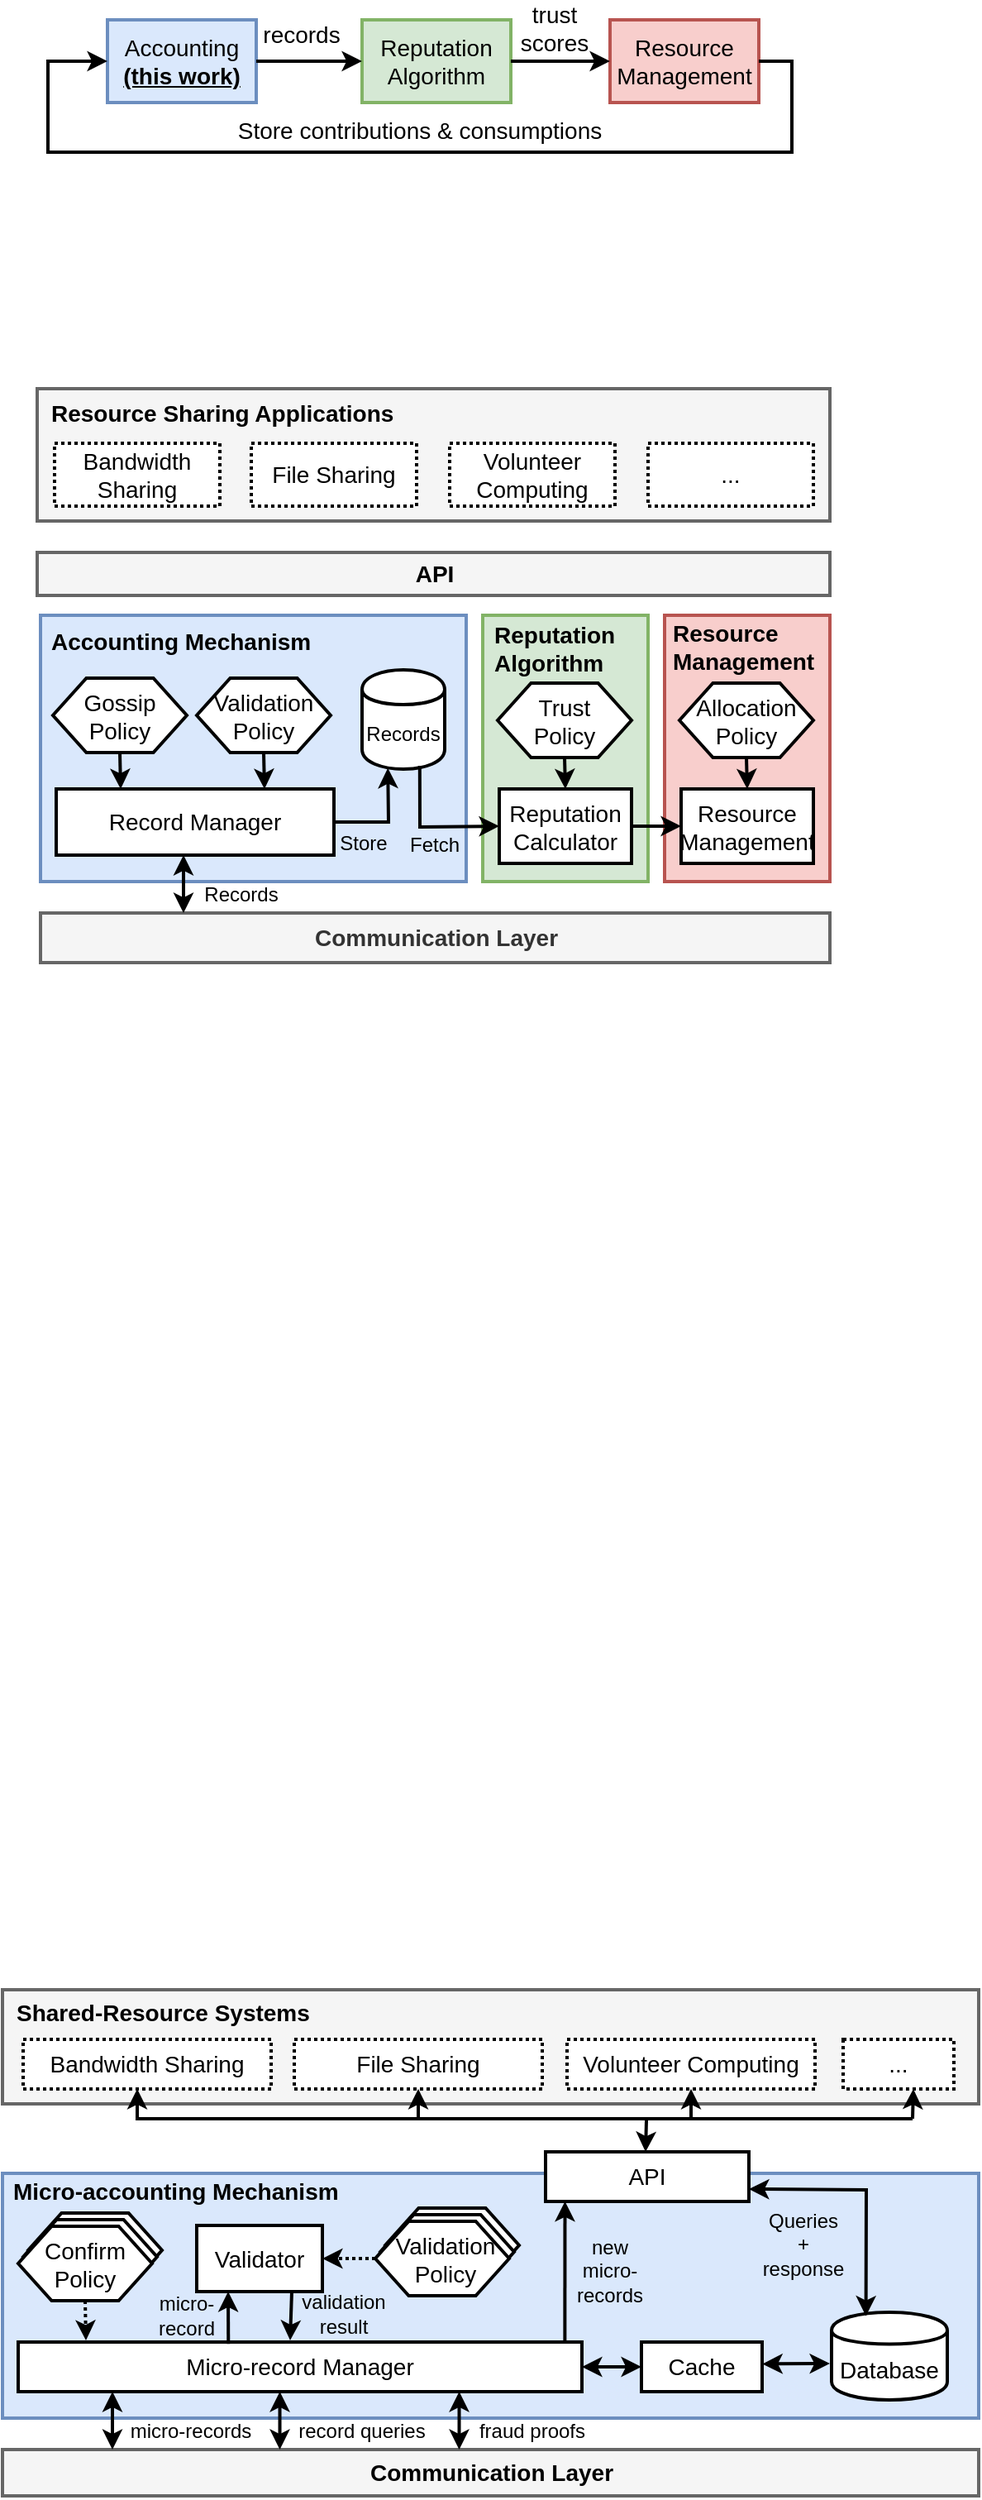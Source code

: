 <mxfile version="13.6.4" type="device"><diagram id="RrveOUEFvuONZCSii_6v" name="Page-1"><mxGraphModel dx="2066" dy="1179" grid="1" gridSize="10" guides="1" tooltips="1" connect="1" arrows="1" fold="1" page="1" pageScale="1" pageWidth="827" pageHeight="1169" math="0" shadow="0"><root><mxCell id="0"/><mxCell id="1" parent="0"/><mxCell id="5gtxCK8txCuYHOEjwsfB-2" value="" style="rounded=0;whiteSpace=wrap;html=1;strokeColor=#6c8ebf;strokeWidth=2;fontSize=14;fillColor=#dae8fc;" parent="1" vertex="1"><mxGeometry x="59.5" y="1412" width="590.5" height="148" as="geometry"/></mxCell><mxCell id="aqNS3pGGL9lltH4Opqbt-14" value="" style="shape=hexagon;perimeter=hexagonPerimeter2;whiteSpace=wrap;html=1;strokeColor=#000000;strokeWidth=2;fontSize=14;spacingLeft=4;" parent="1" vertex="1"><mxGeometry x="291" y="1433" width="81" height="45" as="geometry"/></mxCell><mxCell id="aqNS3pGGL9lltH4Opqbt-13" value="" style="shape=hexagon;perimeter=hexagonPerimeter2;whiteSpace=wrap;html=1;strokeColor=#000000;strokeWidth=2;fontSize=14;spacingLeft=4;" parent="1" vertex="1"><mxGeometry x="288" y="1437" width="81" height="45" as="geometry"/></mxCell><mxCell id="aqNS3pGGL9lltH4Opqbt-2" value="Confirm&lt;br&gt;Policy" style="shape=hexagon;perimeter=hexagonPerimeter2;whiteSpace=wrap;html=1;strokeColor=#000000;strokeWidth=2;fontSize=14;" parent="1" vertex="1"><mxGeometry x="75" y="1436" width="81" height="45" as="geometry"/></mxCell><mxCell id="aqNS3pGGL9lltH4Opqbt-1" value="Confirm&lt;br&gt;Policy" style="shape=hexagon;perimeter=hexagonPerimeter2;whiteSpace=wrap;html=1;strokeColor=#000000;strokeWidth=2;fontSize=14;" parent="1" vertex="1"><mxGeometry x="72" y="1440" width="81" height="45" as="geometry"/></mxCell><mxCell id="4bs_nFJfz5tMaudnfCWF-39" value="" style="rounded=0;whiteSpace=wrap;html=1;strokeColor=#82b366;strokeWidth=2;fontSize=12;fillColor=#d5e8d4;" parent="1" vertex="1"><mxGeometry x="350" y="470" width="100" height="161" as="geometry"/></mxCell><mxCell id="4bs_nFJfz5tMaudnfCWF-37" value="" style="rounded=0;whiteSpace=wrap;html=1;strokeColor=#6c8ebf;strokeWidth=2;fontSize=14;fillColor=#dae8fc;" parent="1" vertex="1"><mxGeometry x="82.5" y="470" width="257.5" height="161" as="geometry"/></mxCell><mxCell id="4bs_nFJfz5tMaudnfCWF-1" value="Accounting&lt;br&gt;&lt;u&gt;&lt;font size=&quot;1&quot;&gt;&lt;b style=&quot;font-size: 14px&quot;&gt;(this work)&lt;/b&gt;&lt;/font&gt;&lt;/u&gt;" style="rounded=0;whiteSpace=wrap;html=1;fillColor=#dae8fc;strokeColor=#6c8ebf;fontSize=14;strokeWidth=2;" parent="1" vertex="1"><mxGeometry x="123" y="110" width="90" height="50" as="geometry"/></mxCell><mxCell id="4bs_nFJfz5tMaudnfCWF-2" value="Reputation&lt;br&gt;Algorithm" style="rounded=0;whiteSpace=wrap;html=1;fillColor=#d5e8d4;strokeColor=#82b366;fontSize=14;strokeWidth=2;" parent="1" vertex="1"><mxGeometry x="277" y="110" width="90" height="50" as="geometry"/></mxCell><mxCell id="4bs_nFJfz5tMaudnfCWF-3" value="Resource&lt;br&gt;Management" style="rounded=0;whiteSpace=wrap;html=1;fillColor=#f8cecc;strokeColor=#b85450;fontSize=14;strokeWidth=2;" parent="1" vertex="1"><mxGeometry x="427" y="110" width="90" height="50" as="geometry"/></mxCell><mxCell id="4bs_nFJfz5tMaudnfCWF-4" value="" style="endArrow=classic;html=1;fontSize=14;strokeWidth=2;exitX=1;exitY=0.5;exitDx=0;exitDy=0;entryX=0;entryY=0.5;entryDx=0;entryDy=0;" parent="1" source="4bs_nFJfz5tMaudnfCWF-1" target="4bs_nFJfz5tMaudnfCWF-2" edge="1"><mxGeometry width="50" height="50" relative="1" as="geometry"><mxPoint x="277" y="230" as="sourcePoint"/><mxPoint x="327" y="180" as="targetPoint"/></mxGeometry></mxCell><mxCell id="4bs_nFJfz5tMaudnfCWF-7" value="records" style="edgeLabel;html=1;align=center;verticalAlign=middle;resizable=0;points=[];fontSize=14;" parent="4bs_nFJfz5tMaudnfCWF-4" vertex="1" connectable="0"><mxGeometry x="-0.122" y="1" relative="1" as="geometry"><mxPoint x="-1" y="-15" as="offset"/></mxGeometry></mxCell><mxCell id="4bs_nFJfz5tMaudnfCWF-5" value="" style="endArrow=classic;html=1;strokeWidth=2;fontSize=14;exitX=1;exitY=0.5;exitDx=0;exitDy=0;entryX=0;entryY=0.5;entryDx=0;entryDy=0;" parent="1" source="4bs_nFJfz5tMaudnfCWF-2" target="4bs_nFJfz5tMaudnfCWF-3" edge="1"><mxGeometry width="50" height="50" relative="1" as="geometry"><mxPoint x="437" y="200" as="sourcePoint"/><mxPoint x="487" y="150" as="targetPoint"/></mxGeometry></mxCell><mxCell id="4bs_nFJfz5tMaudnfCWF-8" value="trust&lt;br&gt;scores" style="edgeLabel;html=1;align=center;verticalAlign=middle;resizable=0;points=[];fontSize=14;" parent="4bs_nFJfz5tMaudnfCWF-5" vertex="1" connectable="0"><mxGeometry x="-0.122" relative="1" as="geometry"><mxPoint x="-1.17" y="-20" as="offset"/></mxGeometry></mxCell><mxCell id="4bs_nFJfz5tMaudnfCWF-6" value="" style="endArrow=classic;html=1;strokeWidth=2;fontSize=14;exitX=1;exitY=0.5;exitDx=0;exitDy=0;rounded=0;entryX=0;entryY=0.5;entryDx=0;entryDy=0;" parent="1" source="4bs_nFJfz5tMaudnfCWF-3" target="4bs_nFJfz5tMaudnfCWF-1" edge="1"><mxGeometry width="50" height="50" relative="1" as="geometry"><mxPoint x="557" y="140" as="sourcePoint"/><mxPoint x="87" y="110" as="targetPoint"/><Array as="points"><mxPoint x="537" y="135"/><mxPoint x="537" y="190"/><mxPoint x="87" y="190"/><mxPoint x="87" y="135"/></Array></mxGeometry></mxCell><mxCell id="4bs_nFJfz5tMaudnfCWF-10" value="Store contributions &amp;amp; consumptions" style="text;html=1;strokeColor=none;fillColor=none;align=center;verticalAlign=middle;whiteSpace=wrap;rounded=0;fontSize=14;" parent="1" vertex="1"><mxGeometry x="87" y="167" width="450" height="20" as="geometry"/></mxCell><mxCell id="4bs_nFJfz5tMaudnfCWF-19" value="Records" style="shape=cylinder;whiteSpace=wrap;html=1;boundedLbl=1;backgroundOutline=1;strokeColor=#000000;strokeWidth=2;fontSize=12;" parent="1" vertex="1"><mxGeometry x="277" y="503" width="50" height="60" as="geometry"/></mxCell><mxCell id="4bs_nFJfz5tMaudnfCWF-20" value="Reputation&lt;br style=&quot;font-size: 14px;&quot;&gt;Calculator" style="rounded=0;whiteSpace=wrap;html=1;fontSize=14;strokeWidth=2;" parent="1" vertex="1"><mxGeometry x="360" y="575" width="80" height="45" as="geometry"/></mxCell><mxCell id="4bs_nFJfz5tMaudnfCWF-27" value="Record&amp;nbsp;Manager" style="rounded=0;whiteSpace=wrap;html=1;fontSize=14;strokeWidth=2;" parent="1" vertex="1"><mxGeometry x="92" y="575" width="168" height="40" as="geometry"/></mxCell><mxCell id="4bs_nFJfz5tMaudnfCWF-29" value="" style="rounded=0;whiteSpace=wrap;html=1;strokeColor=#666666;strokeWidth=2;fontSize=14;fillColor=#f5f5f5;fontColor=#333333;" parent="1" vertex="1"><mxGeometry x="80.5" y="333" width="479.5" height="80" as="geometry"/></mxCell><mxCell id="4bs_nFJfz5tMaudnfCWF-30" value="Resource Sharing Applications" style="text;html=1;strokeColor=none;fillColor=none;align=left;verticalAlign=middle;whiteSpace=wrap;rounded=0;fontSize=14;fontStyle=1" parent="1" vertex="1"><mxGeometry x="87" y="338" width="306" height="20" as="geometry"/></mxCell><mxCell id="4bs_nFJfz5tMaudnfCWF-31" value="Bandwidth&lt;br style=&quot;font-size: 14px;&quot;&gt;Sharing" style="rounded=0;whiteSpace=wrap;html=1;strokeWidth=2;fontSize=14;align=center;dashed=1;dashPattern=1 1;" parent="1" vertex="1"><mxGeometry x="91" y="366" width="100" height="38" as="geometry"/></mxCell><mxCell id="4bs_nFJfz5tMaudnfCWF-33" value="Volunteer&lt;br style=&quot;font-size: 14px;&quot;&gt;Computing" style="rounded=0;whiteSpace=wrap;html=1;strokeColor=#000000;strokeWidth=2;fontSize=14;align=center;dashed=1;dashPattern=1 1;" parent="1" vertex="1"><mxGeometry x="330" y="366" width="100" height="38" as="geometry"/></mxCell><mxCell id="4bs_nFJfz5tMaudnfCWF-34" value="Gossip&lt;br style=&quot;font-size: 14px;&quot;&gt;Policy" style="shape=hexagon;perimeter=hexagonPerimeter2;whiteSpace=wrap;html=1;strokeColor=#000000;strokeWidth=2;fontSize=14;" parent="1" vertex="1"><mxGeometry x="90" y="508" width="81" height="45" as="geometry"/></mxCell><mxCell id="4bs_nFJfz5tMaudnfCWF-36" value="API" style="rounded=0;whiteSpace=wrap;html=1;strokeColor=#666666;strokeWidth=2;fontSize=14;fillColor=#f5f5f5;fontColor=#000000;fontStyle=1" parent="1" vertex="1"><mxGeometry x="80.5" y="432" width="479.5" height="26" as="geometry"/></mxCell><mxCell id="4bs_nFJfz5tMaudnfCWF-40" value="File&amp;nbsp;Sharing" style="rounded=0;whiteSpace=wrap;html=1;strokeWidth=2;fontSize=14;align=center;dashed=1;dashPattern=1 1;" parent="1" vertex="1"><mxGeometry x="210" y="366" width="100" height="38" as="geometry"/></mxCell><mxCell id="4bs_nFJfz5tMaudnfCWF-41" value="..." style="rounded=0;whiteSpace=wrap;html=1;strokeColor=#000000;strokeWidth=2;fontSize=14;align=center;dashed=1;dashPattern=1 1;" parent="1" vertex="1"><mxGeometry x="450" y="366" width="100" height="38" as="geometry"/></mxCell><mxCell id="4bs_nFJfz5tMaudnfCWF-42" value="Communication Layer" style="rounded=0;whiteSpace=wrap;html=1;strokeColor=#666666;strokeWidth=2;fontSize=14;fillColor=#f5f5f5;fontColor=#333333;fontStyle=1" parent="1" vertex="1"><mxGeometry x="82.5" y="650" width="477.5" height="30" as="geometry"/></mxCell><mxCell id="4bs_nFJfz5tMaudnfCWF-43" value="Validation&lt;br&gt;Policy" style="shape=hexagon;perimeter=hexagonPerimeter2;whiteSpace=wrap;html=1;strokeColor=#000000;strokeWidth=2;fontSize=14;" parent="1" vertex="1"><mxGeometry x="177" y="508" width="81" height="45" as="geometry"/></mxCell><mxCell id="4bs_nFJfz5tMaudnfCWF-44" value="Trust&lt;br&gt;Policy" style="shape=hexagon;perimeter=hexagonPerimeter2;whiteSpace=wrap;html=1;strokeColor=#000000;strokeWidth=2;fontSize=14;" parent="1" vertex="1"><mxGeometry x="359" y="511" width="81" height="45" as="geometry"/></mxCell><mxCell id="4bs_nFJfz5tMaudnfCWF-45" value="" style="endArrow=classic;html=1;strokeWidth=2;fontSize=12;entryX=0.5;entryY=1;entryDx=0;entryDy=0;startArrow=classic;startFill=1;" parent="1" edge="1"><mxGeometry width="50" height="50" relative="1" as="geometry"><mxPoint x="169" y="650" as="sourcePoint"/><mxPoint x="169" y="615" as="targetPoint"/></mxGeometry></mxCell><mxCell id="4bs_nFJfz5tMaudnfCWF-46" value="" style="rounded=0;whiteSpace=wrap;html=1;strokeColor=#b85450;strokeWidth=2;fontSize=12;fillColor=#f8cecc;" parent="1" vertex="1"><mxGeometry x="460" y="470" width="100" height="161" as="geometry"/></mxCell><mxCell id="4bs_nFJfz5tMaudnfCWF-47" value="Allocation&lt;br&gt;Policy" style="shape=hexagon;perimeter=hexagonPerimeter2;whiteSpace=wrap;html=1;strokeColor=#000000;strokeWidth=2;fontSize=14;" parent="1" vertex="1"><mxGeometry x="469" y="511" width="81" height="45" as="geometry"/></mxCell><mxCell id="4bs_nFJfz5tMaudnfCWF-48" value="Resource&lt;br&gt;Management" style="rounded=0;whiteSpace=wrap;html=1;fontSize=14;strokeWidth=2;" parent="1" vertex="1"><mxGeometry x="470" y="575" width="80" height="45" as="geometry"/></mxCell><mxCell id="4bs_nFJfz5tMaudnfCWF-50" value="Accounting Mechanism" style="text;html=1;strokeColor=none;fillColor=none;align=left;verticalAlign=middle;whiteSpace=wrap;rounded=0;fontSize=14;fontStyle=1" parent="1" vertex="1"><mxGeometry x="87" y="476" width="163" height="20" as="geometry"/></mxCell><mxCell id="4bs_nFJfz5tMaudnfCWF-51" value="" style="endArrow=classic;html=1;strokeWidth=2;fontSize=12;fontColor=#000000;exitX=1;exitY=0.5;exitDx=0;exitDy=0;entryX=0.312;entryY=0.99;entryDx=0;entryDy=0;entryPerimeter=0;rounded=0;" parent="1" source="4bs_nFJfz5tMaudnfCWF-27" target="4bs_nFJfz5tMaudnfCWF-19" edge="1"><mxGeometry width="50" height="50" relative="1" as="geometry"><mxPoint x="250" y="740" as="sourcePoint"/><mxPoint x="300" y="690" as="targetPoint"/><Array as="points"><mxPoint x="293" y="595"/></Array></mxGeometry></mxCell><mxCell id="4bs_nFJfz5tMaudnfCWF-52" value="" style="endArrow=classic;html=1;strokeWidth=2;fontSize=12;fontColor=#000000;exitX=0.698;exitY=0.967;exitDx=0;exitDy=0;exitPerimeter=0;entryX=0;entryY=0.5;entryDx=0;entryDy=0;rounded=0;" parent="1" source="4bs_nFJfz5tMaudnfCWF-19" target="4bs_nFJfz5tMaudnfCWF-20" edge="1"><mxGeometry width="50" height="50" relative="1" as="geometry"><mxPoint x="330" y="750" as="sourcePoint"/><mxPoint x="380" y="700" as="targetPoint"/><Array as="points"><mxPoint x="312" y="598"/></Array></mxGeometry></mxCell><mxCell id="4bs_nFJfz5tMaudnfCWF-53" value="" style="endArrow=classic;html=1;strokeWidth=2;fontSize=12;fontColor=#000000;exitX=0.5;exitY=1;exitDx=0;exitDy=0;entryX=0.25;entryY=0;entryDx=0;entryDy=0;" parent="1" source="4bs_nFJfz5tMaudnfCWF-34" edge="1"><mxGeometry width="50" height="50" relative="1" as="geometry"><mxPoint x="107" y="750" as="sourcePoint"/><mxPoint x="131" y="575" as="targetPoint"/></mxGeometry></mxCell><mxCell id="4bs_nFJfz5tMaudnfCWF-54" value="" style="endArrow=classic;html=1;strokeWidth=2;fontSize=12;fontColor=#000000;exitX=0.5;exitY=1;exitDx=0;exitDy=0;entryX=0.75;entryY=0;entryDx=0;entryDy=0;" parent="1" source="4bs_nFJfz5tMaudnfCWF-43" target="4bs_nFJfz5tMaudnfCWF-27" edge="1"><mxGeometry width="50" height="50" relative="1" as="geometry"><mxPoint x="220" y="750" as="sourcePoint"/><mxPoint x="270" y="700" as="targetPoint"/></mxGeometry></mxCell><mxCell id="4bs_nFJfz5tMaudnfCWF-55" value="" style="endArrow=classic;html=1;strokeWidth=2;fontSize=12;fontColor=#000000;exitX=0.5;exitY=1;exitDx=0;exitDy=0;entryX=0.5;entryY=0;entryDx=0;entryDy=0;" parent="1" source="4bs_nFJfz5tMaudnfCWF-44" target="4bs_nFJfz5tMaudnfCWF-20" edge="1"><mxGeometry width="50" height="50" relative="1" as="geometry"><mxPoint x="410" y="750" as="sourcePoint"/><mxPoint x="460" y="700" as="targetPoint"/></mxGeometry></mxCell><mxCell id="4bs_nFJfz5tMaudnfCWF-56" value="" style="endArrow=classic;html=1;strokeWidth=2;fontSize=12;fontColor=#000000;exitX=0.5;exitY=1;exitDx=0;exitDy=0;entryX=0.5;entryY=0;entryDx=0;entryDy=0;" parent="1" source="4bs_nFJfz5tMaudnfCWF-47" target="4bs_nFJfz5tMaudnfCWF-48" edge="1"><mxGeometry width="50" height="50" relative="1" as="geometry"><mxPoint x="620" y="600" as="sourcePoint"/><mxPoint x="670" y="550" as="targetPoint"/></mxGeometry></mxCell><mxCell id="4bs_nFJfz5tMaudnfCWF-57" value="Reputation&lt;br&gt;Algorithm" style="text;html=1;strokeColor=none;fillColor=none;align=left;verticalAlign=middle;whiteSpace=wrap;rounded=0;fontSize=14;fontStyle=1" parent="1" vertex="1"><mxGeometry x="355" y="472" width="80" height="35" as="geometry"/></mxCell><mxCell id="4bs_nFJfz5tMaudnfCWF-58" value="Resource&lt;br&gt;Management" style="text;html=1;strokeColor=none;fillColor=none;align=left;verticalAlign=middle;whiteSpace=wrap;rounded=0;fontSize=14;fontStyle=1" parent="1" vertex="1"><mxGeometry x="463" y="472" width="80" height="33" as="geometry"/></mxCell><mxCell id="4bs_nFJfz5tMaudnfCWF-60" value="" style="endArrow=classic;html=1;strokeWidth=2;fontSize=12;fontColor=#000000;exitX=1;exitY=0.5;exitDx=0;exitDy=0;entryX=0;entryY=0.5;entryDx=0;entryDy=0;" parent="1" source="4bs_nFJfz5tMaudnfCWF-20" target="4bs_nFJfz5tMaudnfCWF-48" edge="1"><mxGeometry width="50" height="50" relative="1" as="geometry"><mxPoint x="600" y="630" as="sourcePoint"/><mxPoint x="650" y="580" as="targetPoint"/></mxGeometry></mxCell><mxCell id="4bs_nFJfz5tMaudnfCWF-61" value="Records" style="text;html=1;strokeColor=none;fillColor=none;align=center;verticalAlign=middle;whiteSpace=wrap;rounded=0;dashed=1;dashPattern=1 1;fontSize=12;fontColor=#000000;" parent="1" vertex="1"><mxGeometry x="184" y="629" width="40" height="20" as="geometry"/></mxCell><mxCell id="4bs_nFJfz5tMaudnfCWF-62" value="Store" style="text;html=1;strokeColor=none;fillColor=none;align=center;verticalAlign=middle;whiteSpace=wrap;rounded=0;dashed=1;dashPattern=1 1;fontSize=12;fontColor=#000000;" parent="1" vertex="1"><mxGeometry x="258" y="598" width="40" height="20" as="geometry"/></mxCell><mxCell id="4bs_nFJfz5tMaudnfCWF-63" value="Fetch" style="text;html=1;strokeColor=none;fillColor=none;align=center;verticalAlign=middle;whiteSpace=wrap;rounded=0;dashed=1;dashPattern=1 1;fontSize=12;fontColor=#000000;" parent="1" vertex="1"><mxGeometry x="301" y="599" width="40" height="20" as="geometry"/></mxCell><mxCell id="5gtxCK8txCuYHOEjwsfB-3" value="Database" style="shape=cylinder;whiteSpace=wrap;html=1;boundedLbl=1;backgroundOutline=1;strokeWidth=2;fontSize=14;" parent="1" vertex="1"><mxGeometry x="561" y="1496" width="70" height="53" as="geometry"/></mxCell><mxCell id="5gtxCK8txCuYHOEjwsfB-5" value="Micro-record&amp;nbsp;Manager" style="rounded=0;whiteSpace=wrap;html=1;fontSize=14;strokeWidth=2;" parent="1" vertex="1"><mxGeometry x="69" y="1514" width="341" height="30" as="geometry"/></mxCell><mxCell id="5gtxCK8txCuYHOEjwsfB-6" value="" style="rounded=0;whiteSpace=wrap;html=1;strokeColor=#666666;strokeWidth=2;fontSize=14;fillColor=#f5f5f5;fontColor=#333333;" parent="1" vertex="1"><mxGeometry x="59.5" y="1301" width="590.5" height="69" as="geometry"/></mxCell><mxCell id="5gtxCK8txCuYHOEjwsfB-7" value="Shared-Resource Systems" style="text;html=1;strokeColor=none;fillColor=none;align=left;verticalAlign=middle;whiteSpace=wrap;rounded=0;fontSize=14;fontStyle=1" parent="1" vertex="1"><mxGeometry x="66" y="1305" width="306" height="20" as="geometry"/></mxCell><mxCell id="5gtxCK8txCuYHOEjwsfB-8" value="Bandwidth&amp;nbsp;Sharing" style="rounded=0;whiteSpace=wrap;html=1;strokeWidth=2;fontSize=14;align=center;dashed=1;dashPattern=1 1;" parent="1" vertex="1"><mxGeometry x="72" y="1331" width="150" height="30" as="geometry"/></mxCell><mxCell id="5gtxCK8txCuYHOEjwsfB-9" value="Volunteer&amp;nbsp;Computing" style="rounded=0;whiteSpace=wrap;html=1;strokeColor=#000000;strokeWidth=2;fontSize=14;align=center;dashed=1;dashPattern=1 1;" parent="1" vertex="1"><mxGeometry x="401" y="1331" width="150" height="30" as="geometry"/></mxCell><mxCell id="5gtxCK8txCuYHOEjwsfB-12" value="File&amp;nbsp;Sharing" style="rounded=0;whiteSpace=wrap;html=1;strokeWidth=2;fontSize=14;align=center;dashed=1;dashPattern=1 1;" parent="1" vertex="1"><mxGeometry x="236" y="1331" width="150" height="30" as="geometry"/></mxCell><mxCell id="5gtxCK8txCuYHOEjwsfB-13" value="..." style="rounded=0;whiteSpace=wrap;html=1;strokeColor=#000000;strokeWidth=2;fontSize=14;align=center;dashed=1;dashPattern=1 1;" parent="1" vertex="1"><mxGeometry x="568" y="1331" width="67" height="30" as="geometry"/></mxCell><mxCell id="5gtxCK8txCuYHOEjwsfB-14" value="Communication Layer" style="rounded=0;whiteSpace=wrap;html=1;strokeColor=#666666;strokeWidth=2;fontSize=14;fillColor=#f5f5f5;fontColor=#000000;fontStyle=1" parent="1" vertex="1"><mxGeometry x="59.5" y="1579" width="590.5" height="28" as="geometry"/></mxCell><mxCell id="5gtxCK8txCuYHOEjwsfB-15" value="Validation&lt;br&gt;Policy" style="shape=hexagon;perimeter=hexagonPerimeter2;whiteSpace=wrap;html=1;strokeColor=#000000;strokeWidth=2;fontSize=14;spacingLeft=4;" parent="1" vertex="1"><mxGeometry x="285" y="1441" width="81" height="45" as="geometry"/></mxCell><mxCell id="5gtxCK8txCuYHOEjwsfB-17" value="" style="endArrow=classic;html=1;strokeWidth=2;fontSize=12;entryX=0.5;entryY=1;entryDx=0;entryDy=0;startArrow=classic;startFill=1;" parent="1" edge="1"><mxGeometry width="50" height="50" relative="1" as="geometry"><mxPoint x="126" y="1579" as="sourcePoint"/><mxPoint x="126" y="1544" as="targetPoint"/></mxGeometry></mxCell><mxCell id="5gtxCK8txCuYHOEjwsfB-21" value="Micro-accounting Mechanism" style="text;html=1;strokeColor=none;fillColor=none;align=left;verticalAlign=middle;whiteSpace=wrap;rounded=0;fontSize=14;fontStyle=1" parent="1" vertex="1"><mxGeometry x="64" y="1413" width="216" height="20" as="geometry"/></mxCell><mxCell id="5gtxCK8txCuYHOEjwsfB-31" value="micro-records" style="text;html=1;strokeColor=none;fillColor=none;align=center;verticalAlign=middle;whiteSpace=wrap;rounded=0;dashed=1;dashPattern=1 1;fontSize=12;fontColor=#000000;" parent="1" vertex="1"><mxGeometry x="134" y="1558" width="79" height="20" as="geometry"/></mxCell><mxCell id="5gtxCK8txCuYHOEjwsfB-37" value="Cache" style="rounded=0;whiteSpace=wrap;html=1;fontSize=14;strokeWidth=2;" parent="1" vertex="1"><mxGeometry x="446" y="1514" width="73" height="30" as="geometry"/></mxCell><mxCell id="5gtxCK8txCuYHOEjwsfB-39" value="Validator" style="rounded=0;whiteSpace=wrap;html=1;fontSize=14;strokeWidth=2;" parent="1" vertex="1"><mxGeometry x="177" y="1443.5" width="76" height="40" as="geometry"/></mxCell><mxCell id="5gtxCK8txCuYHOEjwsfB-40" value="Confirm&lt;br&gt;Policy" style="shape=hexagon;perimeter=hexagonPerimeter2;whiteSpace=wrap;html=1;strokeColor=#000000;strokeWidth=2;fontSize=14;" parent="1" vertex="1"><mxGeometry x="69" y="1444" width="81" height="45" as="geometry"/></mxCell><mxCell id="5gtxCK8txCuYHOEjwsfB-41" value="" style="endArrow=classic;html=1;dashed=1;dashPattern=1 1;exitX=0.5;exitY=1;exitDx=0;exitDy=0;strokeWidth=2;" parent="1" source="5gtxCK8txCuYHOEjwsfB-40" edge="1"><mxGeometry width="50" height="50" relative="1" as="geometry"><mxPoint x="110" y="1713" as="sourcePoint"/><mxPoint x="110" y="1513" as="targetPoint"/></mxGeometry></mxCell><mxCell id="5gtxCK8txCuYHOEjwsfB-42" value="" style="endArrow=classic;html=1;dashed=1;dashPattern=1 1;strokeWidth=2;exitX=0;exitY=0.5;exitDx=0;exitDy=0;entryX=1;entryY=0.5;entryDx=0;entryDy=0;" parent="1" source="5gtxCK8txCuYHOEjwsfB-15" target="5gtxCK8txCuYHOEjwsfB-39" edge="1"><mxGeometry width="50" height="50" relative="1" as="geometry"><mxPoint x="90" y="1701" as="sourcePoint"/><mxPoint x="140" y="1651" as="targetPoint"/></mxGeometry></mxCell><mxCell id="5gtxCK8txCuYHOEjwsfB-43" value="" style="endArrow=classic;html=1;strokeWidth=2;entryX=0.25;entryY=1;entryDx=0;entryDy=0;exitX=0.367;exitY=0.036;exitDx=0;exitDy=0;exitPerimeter=0;" parent="1" target="5gtxCK8txCuYHOEjwsfB-39" edge="1"><mxGeometry width="50" height="50" relative="1" as="geometry"><mxPoint x="196.137" y="1515.08" as="sourcePoint"/><mxPoint x="183" y="1642" as="targetPoint"/></mxGeometry></mxCell><mxCell id="5gtxCK8txCuYHOEjwsfB-44" value="" style="endArrow=classic;html=1;strokeWidth=2;fontColor=#000000;exitX=0.5;exitY=1;exitDx=0;exitDy=0;entryX=0.5;entryY=0;entryDx=0;entryDy=0;" parent="1" edge="1"><mxGeometry width="50" height="50" relative="1" as="geometry"><mxPoint x="234.5" y="1483.5" as="sourcePoint"/><mxPoint x="233.5" y="1513" as="targetPoint"/></mxGeometry></mxCell><mxCell id="5gtxCK8txCuYHOEjwsfB-46" value="" style="endArrow=classic;startArrow=classic;html=1;strokeWidth=2;fontColor=#000000;entryX=1;entryY=0.75;entryDx=0;entryDy=0;exitX=0.297;exitY=0.043;exitDx=0;exitDy=0;rounded=0;exitPerimeter=0;" parent="1" source="5gtxCK8txCuYHOEjwsfB-3" target="l2CNcpNxmLRcTTfdXphY-11" edge="1"><mxGeometry width="50" height="50" relative="1" as="geometry"><mxPoint x="690" y="1455.16" as="sourcePoint"/><mxPoint x="772" y="1455.16" as="targetPoint"/><Array as="points"><mxPoint x="582" y="1422"/></Array></mxGeometry></mxCell><mxCell id="5gtxCK8txCuYHOEjwsfB-51" value="micro-record" style="text;html=1;strokeColor=none;fillColor=none;align=center;verticalAlign=middle;whiteSpace=wrap;rounded=0;dashed=1;dashPattern=1 1;fontSize=12;fontColor=#000000;" parent="1" vertex="1"><mxGeometry x="151" y="1486" width="40" height="24" as="geometry"/></mxCell><mxCell id="5gtxCK8txCuYHOEjwsfB-52" value="validation&lt;br&gt;result" style="text;html=1;strokeColor=none;fillColor=none;align=center;verticalAlign=middle;whiteSpace=wrap;rounded=0;dashed=1;dashPattern=1 1;fontSize=12;fontColor=#000000;" parent="1" vertex="1"><mxGeometry x="246" y="1487" width="40" height="20" as="geometry"/></mxCell><mxCell id="5gtxCK8txCuYHOEjwsfB-54" value="" style="endArrow=none;startArrow=classic;html=1;strokeWidth=2;fontSize=14;fontColor=#000000;exitX=0.5;exitY=0;exitDx=0;exitDy=0;endFill=0;" parent="1" edge="1"><mxGeometry width="50" height="50" relative="1" as="geometry"><mxPoint x="448.5" y="1399.0" as="sourcePoint"/><mxPoint x="449" y="1380" as="targetPoint"/></mxGeometry></mxCell><mxCell id="aqNS3pGGL9lltH4Opqbt-4" value="" style="endArrow=classic;html=1;strokeWidth=2;fontSize=12;entryX=0.5;entryY=1;entryDx=0;entryDy=0;startArrow=classic;startFill=1;" parent="1" edge="1"><mxGeometry width="50" height="50" relative="1" as="geometry"><mxPoint x="227.26" y="1579" as="sourcePoint"/><mxPoint x="227.26" y="1544" as="targetPoint"/></mxGeometry></mxCell><mxCell id="aqNS3pGGL9lltH4Opqbt-5" value="record queries" style="text;html=1;strokeColor=none;fillColor=none;align=center;verticalAlign=middle;whiteSpace=wrap;rounded=0;dashed=1;dashPattern=1 1;fontSize=12;fontColor=#000000;" parent="1" vertex="1"><mxGeometry x="234" y="1558" width="86" height="20" as="geometry"/></mxCell><mxCell id="aqNS3pGGL9lltH4Opqbt-7" value="" style="endArrow=classic;html=1;strokeWidth=2;fontSize=12;entryX=0.5;entryY=1;entryDx=0;entryDy=0;startArrow=classic;startFill=1;" parent="1" edge="1"><mxGeometry width="50" height="50" relative="1" as="geometry"><mxPoint x="335.76" y="1579" as="sourcePoint"/><mxPoint x="335.76" y="1544" as="targetPoint"/></mxGeometry></mxCell><mxCell id="aqNS3pGGL9lltH4Opqbt-9" value="fraud proofs" style="text;html=1;strokeColor=none;fillColor=none;align=center;verticalAlign=middle;whiteSpace=wrap;rounded=0;dashed=1;dashPattern=1 1;fontSize=12;fontColor=#000000;" parent="1" vertex="1"><mxGeometry x="342" y="1558" width="76" height="20" as="geometry"/></mxCell><mxCell id="aqNS3pGGL9lltH4Opqbt-19" value="Queries +&lt;br&gt;response" style="text;html=1;strokeColor=none;fillColor=none;align=center;verticalAlign=middle;whiteSpace=wrap;rounded=0;dashed=1;dashPattern=1 1;fontSize=12;fontColor=#000000;" parent="1" vertex="1"><mxGeometry x="519" y="1432" width="50" height="46" as="geometry"/></mxCell><mxCell id="aqNS3pGGL9lltH4Opqbt-20" value="" style="endArrow=none;html=1;strokeWidth=2;" parent="1" edge="1"><mxGeometry width="50" height="50" relative="1" as="geometry"><mxPoint x="140" y="1379" as="sourcePoint"/><mxPoint x="610" y="1379" as="targetPoint"/></mxGeometry></mxCell><mxCell id="aqNS3pGGL9lltH4Opqbt-21" value="" style="endArrow=classic;html=1;strokeWidth=2;entryX=0.5;entryY=1;entryDx=0;entryDy=0;" parent="1" edge="1"><mxGeometry width="50" height="50" relative="1" as="geometry"><mxPoint x="141" y="1379" as="sourcePoint"/><mxPoint x="141" y="1361" as="targetPoint"/></mxGeometry></mxCell><mxCell id="aqNS3pGGL9lltH4Opqbt-22" value="" style="endArrow=classic;html=1;strokeWidth=2;entryX=0.5;entryY=1;entryDx=0;entryDy=0;" parent="1" edge="1"><mxGeometry width="50" height="50" relative="1" as="geometry"><mxPoint x="610" y="1379" as="sourcePoint"/><mxPoint x="610.5" y="1361" as="targetPoint"/></mxGeometry></mxCell><mxCell id="aqNS3pGGL9lltH4Opqbt-23" value="" style="endArrow=classic;html=1;strokeWidth=2;entryX=0.5;entryY=1;entryDx=0;entryDy=0;" parent="1" target="5gtxCK8txCuYHOEjwsfB-12" edge="1"><mxGeometry width="50" height="50" relative="1" as="geometry"><mxPoint x="311" y="1380" as="sourcePoint"/><mxPoint x="280" y="1381" as="targetPoint"/></mxGeometry></mxCell><mxCell id="aqNS3pGGL9lltH4Opqbt-24" value="" style="endArrow=classic;html=1;strokeWidth=2;entryX=0.5;entryY=1;entryDx=0;entryDy=0;" parent="1" target="5gtxCK8txCuYHOEjwsfB-9" edge="1"><mxGeometry width="50" height="50" relative="1" as="geometry"><mxPoint x="476" y="1379" as="sourcePoint"/><mxPoint x="590" y="1411" as="targetPoint"/></mxGeometry></mxCell><mxCell id="l2CNcpNxmLRcTTfdXphY-5" value="new&lt;br&gt;micro-records" style="text;html=1;strokeColor=none;fillColor=none;align=center;verticalAlign=middle;whiteSpace=wrap;rounded=0;dashed=1;dashPattern=1 1;fontSize=12;fontColor=#000000;" parent="1" vertex="1"><mxGeometry x="402" y="1446" width="50" height="50" as="geometry"/></mxCell><mxCell id="l2CNcpNxmLRcTTfdXphY-11" value="API" style="rounded=0;whiteSpace=wrap;html=1;fontSize=14;strokeWidth=2;" parent="1" vertex="1"><mxGeometry x="388" y="1399" width="123" height="30" as="geometry"/></mxCell><mxCell id="l2CNcpNxmLRcTTfdXphY-12" value="" style="endArrow=classic;startArrow=classic;html=1;strokeWidth=2;exitX=1.002;exitY=0.441;exitDx=0;exitDy=0;exitPerimeter=0;" parent="1" source="5gtxCK8txCuYHOEjwsfB-37" edge="1"><mxGeometry width="50" height="50" relative="1" as="geometry"><mxPoint x="650" y="1700" as="sourcePoint"/><mxPoint x="560" y="1527" as="targetPoint"/></mxGeometry></mxCell><mxCell id="l2CNcpNxmLRcTTfdXphY-13" value="" style="endArrow=classic;startArrow=classic;html=1;strokeWidth=2;exitX=1;exitY=0.5;exitDx=0;exitDy=0;entryX=0;entryY=0.5;entryDx=0;entryDy=0;" parent="1" source="5gtxCK8txCuYHOEjwsfB-5" target="5gtxCK8txCuYHOEjwsfB-37" edge="1"><mxGeometry width="50" height="50" relative="1" as="geometry"><mxPoint x="380.206" y="1529.09" as="sourcePoint"/><mxPoint x="418" y="1528.86" as="targetPoint"/></mxGeometry></mxCell><mxCell id="l2CNcpNxmLRcTTfdXphY-14" value="" style="endArrow=classic;html=1;strokeWidth=2;entryX=0.063;entryY=0.998;entryDx=0;entryDy=0;entryPerimeter=0;exitX=0.958;exitY=0.009;exitDx=0;exitDy=0;exitPerimeter=0;" parent="1" edge="1"><mxGeometry width="50" height="50" relative="1" as="geometry"><mxPoint x="399.678" y="1514.27" as="sourcePoint"/><mxPoint x="399.749" y="1428.94" as="targetPoint"/></mxGeometry></mxCell></root></mxGraphModel></diagram></mxfile>